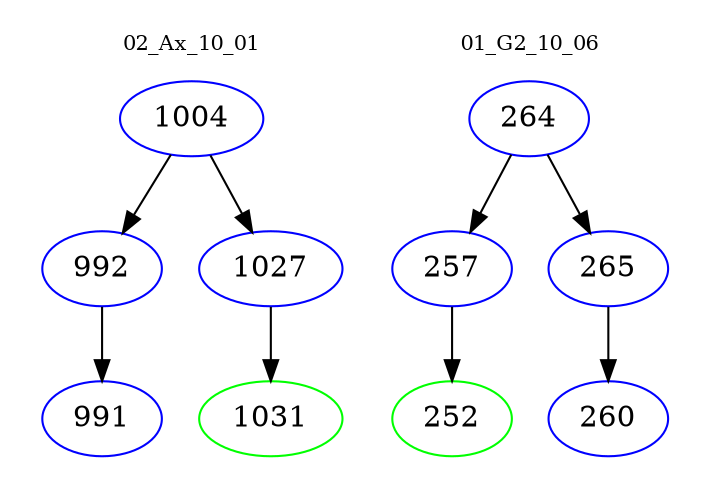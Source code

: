 digraph{
subgraph cluster_0 {
color = white
label = "02_Ax_10_01";
fontsize=10;
T0_1004 [label="1004", color="blue"]
T0_1004 -> T0_992 [color="black"]
T0_992 [label="992", color="blue"]
T0_992 -> T0_991 [color="black"]
T0_991 [label="991", color="blue"]
T0_1004 -> T0_1027 [color="black"]
T0_1027 [label="1027", color="blue"]
T0_1027 -> T0_1031 [color="black"]
T0_1031 [label="1031", color="green"]
}
subgraph cluster_1 {
color = white
label = "01_G2_10_06";
fontsize=10;
T1_264 [label="264", color="blue"]
T1_264 -> T1_257 [color="black"]
T1_257 [label="257", color="blue"]
T1_257 -> T1_252 [color="black"]
T1_252 [label="252", color="green"]
T1_264 -> T1_265 [color="black"]
T1_265 [label="265", color="blue"]
T1_265 -> T1_260 [color="black"]
T1_260 [label="260", color="blue"]
}
}
